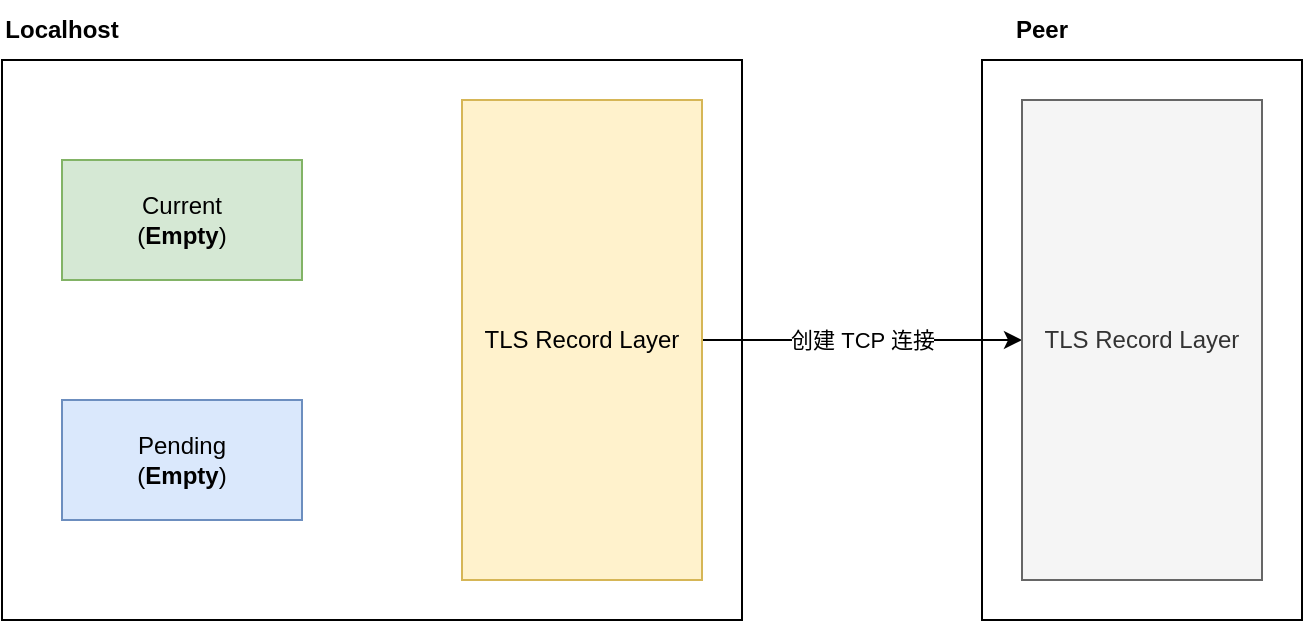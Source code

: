 <mxfile version="20.2.8" type="device"><diagram id="YMymppymrx8SsFI6pt1t" name="第 1 页"><mxGraphModel dx="1038" dy="546" grid="1" gridSize="10" guides="1" tooltips="1" connect="1" arrows="1" fold="1" page="1" pageScale="1" pageWidth="827" pageHeight="1169" math="0" shadow="0"><root><mxCell id="0"/><mxCell id="1" parent="0"/><mxCell id="3-YyMzP35yCl3P4Ek4iB-11" value="" style="rounded=0;whiteSpace=wrap;html=1;" vertex="1" parent="1"><mxGeometry x="580" y="140" width="160" height="280" as="geometry"/></mxCell><mxCell id="3-YyMzP35yCl3P4Ek4iB-9" value="" style="rounded=0;whiteSpace=wrap;html=1;" vertex="1" parent="1"><mxGeometry x="90" y="140" width="370" height="280" as="geometry"/></mxCell><mxCell id="3-YyMzP35yCl3P4Ek4iB-1" value="Pending&lt;br&gt;(&lt;b&gt;Empty&lt;/b&gt;)" style="rounded=0;whiteSpace=wrap;html=1;fillColor=#dae8fc;strokeColor=#6c8ebf;" vertex="1" parent="1"><mxGeometry x="120" y="310" width="120" height="60" as="geometry"/></mxCell><mxCell id="3-YyMzP35yCl3P4Ek4iB-3" value="Current&lt;br&gt;(&lt;b&gt;Empty&lt;/b&gt;)" style="rounded=0;whiteSpace=wrap;html=1;fillColor=#d5e8d4;strokeColor=#82b366;" vertex="1" parent="1"><mxGeometry x="120" y="190" width="120" height="60" as="geometry"/></mxCell><mxCell id="3-YyMzP35yCl3P4Ek4iB-13" style="edgeStyle=orthogonalEdgeStyle;rounded=0;orthogonalLoop=1;jettySize=auto;html=1;exitX=1;exitY=0.5;exitDx=0;exitDy=0;entryX=0;entryY=0.5;entryDx=0;entryDy=0;" edge="1" parent="1" source="3-YyMzP35yCl3P4Ek4iB-5" target="3-YyMzP35yCl3P4Ek4iB-8"><mxGeometry relative="1" as="geometry"/></mxCell><mxCell id="3-YyMzP35yCl3P4Ek4iB-14" value="创建 TCP 连接" style="edgeLabel;html=1;align=center;verticalAlign=middle;resizable=0;points=[];" vertex="1" connectable="0" parent="3-YyMzP35yCl3P4Ek4iB-13"><mxGeometry x="-0.29" y="2" relative="1" as="geometry"><mxPoint x="23" y="2" as="offset"/></mxGeometry></mxCell><mxCell id="3-YyMzP35yCl3P4Ek4iB-5" value="TLS Record Layer" style="rounded=0;whiteSpace=wrap;html=1;fillColor=#fff2cc;strokeColor=#d6b656;" vertex="1" parent="1"><mxGeometry x="320" y="160" width="120" height="240" as="geometry"/></mxCell><mxCell id="3-YyMzP35yCl3P4Ek4iB-8" value="TLS Record Layer" style="rounded=0;whiteSpace=wrap;html=1;fillColor=#f5f5f5;fontColor=#333333;strokeColor=#666666;" vertex="1" parent="1"><mxGeometry x="600" y="160" width="120" height="240" as="geometry"/></mxCell><mxCell id="3-YyMzP35yCl3P4Ek4iB-15" value="Localhost" style="text;html=1;strokeColor=none;fillColor=none;align=center;verticalAlign=middle;whiteSpace=wrap;rounded=0;fontStyle=1" vertex="1" parent="1"><mxGeometry x="90" y="110" width="60" height="30" as="geometry"/></mxCell><mxCell id="3-YyMzP35yCl3P4Ek4iB-16" value="Peer" style="text;html=1;strokeColor=none;fillColor=none;align=center;verticalAlign=middle;whiteSpace=wrap;rounded=0;fontStyle=1" vertex="1" parent="1"><mxGeometry x="580" y="110" width="60" height="30" as="geometry"/></mxCell></root></mxGraphModel></diagram></mxfile>
